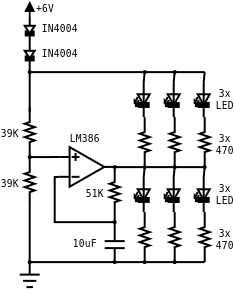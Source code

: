 <?xml version="1.0" encoding="UTF-8"?>
<dia:diagram xmlns:dia="http://www.lysator.liu.se/~alla/dia/">
  <dia:layer name="Background" visible="true">
    <dia:object type="Circuit - Op Amp" version="0" id="O0">
      <dia:attribute name="obj_pos">
        <dia:point val="4.25,-15"/>
      </dia:attribute>
      <dia:attribute name="obj_bb">
        <dia:rectangle val="4.25,-15.086;6.974,-12.933"/>
      </dia:attribute>
      <dia:attribute name="elem_corner">
        <dia:point val="4.25,-15"/>
      </dia:attribute>
      <dia:attribute name="elem_width">
        <dia:real val="2.724"/>
      </dia:attribute>
      <dia:attribute name="elem_height">
        <dia:real val="1.981"/>
      </dia:attribute>
      <dia:attribute name="show_background">
        <dia:boolean val="true"/>
      </dia:attribute>
      <dia:attribute name="flip_horizontal">
        <dia:boolean val="false"/>
      </dia:attribute>
      <dia:attribute name="flip_vertical">
        <dia:boolean val="false"/>
      </dia:attribute>
      <dia:attribute name="padding">
        <dia:real val="0.354"/>
      </dia:attribute>
    </dia:object>
    <dia:object type="Circuit - Vertical Resistor" version="0" id="O1">
      <dia:attribute name="obj_pos">
        <dia:point val="2.5,-17"/>
      </dia:attribute>
      <dia:attribute name="obj_bb">
        <dia:rectangle val="2.342,-17;3.158,-14.5"/>
      </dia:attribute>
      <dia:attribute name="elem_corner">
        <dia:point val="2.5,-17"/>
      </dia:attribute>
      <dia:attribute name="elem_width">
        <dia:real val="0.5"/>
      </dia:attribute>
      <dia:attribute name="elem_height">
        <dia:real val="2.5"/>
      </dia:attribute>
      <dia:attribute name="show_background">
        <dia:boolean val="true"/>
      </dia:attribute>
      <dia:attribute name="flip_horizontal">
        <dia:boolean val="false"/>
      </dia:attribute>
      <dia:attribute name="flip_vertical">
        <dia:boolean val="false"/>
      </dia:attribute>
      <dia:attribute name="padding">
        <dia:real val="0.354"/>
      </dia:attribute>
    </dia:object>
    <dia:object type="Circuit - Vertical Resistor" version="0" id="O2">
      <dia:attribute name="obj_pos">
        <dia:point val="2.5,-14.5"/>
      </dia:attribute>
      <dia:attribute name="obj_bb">
        <dia:rectangle val="2.342,-14.5;3.158,-12"/>
      </dia:attribute>
      <dia:attribute name="elem_corner">
        <dia:point val="2.5,-14.5"/>
      </dia:attribute>
      <dia:attribute name="elem_width">
        <dia:real val="0.5"/>
      </dia:attribute>
      <dia:attribute name="elem_height">
        <dia:real val="2.5"/>
      </dia:attribute>
      <dia:attribute name="show_background">
        <dia:boolean val="true"/>
      </dia:attribute>
      <dia:attribute name="flip_horizontal">
        <dia:boolean val="false"/>
      </dia:attribute>
      <dia:attribute name="flip_vertical">
        <dia:boolean val="false"/>
      </dia:attribute>
      <dia:attribute name="padding">
        <dia:real val="0.354"/>
      </dia:attribute>
    </dia:object>
    <dia:object type="Standard - Line" version="0" id="O3">
      <dia:attribute name="obj_pos">
        <dia:point val="2.75,-14.5"/>
      </dia:attribute>
      <dia:attribute name="obj_bb">
        <dia:rectangle val="2.7,-14.555;4.3,-14.45"/>
      </dia:attribute>
      <dia:attribute name="conn_endpoints">
        <dia:point val="2.75,-14.5"/>
        <dia:point val="4.25,-14.505"/>
      </dia:attribute>
      <dia:attribute name="numcp">
        <dia:int val="1"/>
      </dia:attribute>
      <dia:connections>
        <dia:connection handle="0" to="O1" connection="1"/>
        <dia:connection handle="1" to="O0" connection="0"/>
      </dia:connections>
    </dia:object>
    <dia:object type="Circuit - Vertical Resistor" version="0" id="O4">
      <dia:attribute name="obj_pos">
        <dia:point val="6.75,-14"/>
      </dia:attribute>
      <dia:attribute name="obj_bb">
        <dia:rectangle val="6.592,-14;7.408,-11.5"/>
      </dia:attribute>
      <dia:attribute name="elem_corner">
        <dia:point val="6.75,-14"/>
      </dia:attribute>
      <dia:attribute name="elem_width">
        <dia:real val="0.5"/>
      </dia:attribute>
      <dia:attribute name="elem_height">
        <dia:real val="2.5"/>
      </dia:attribute>
      <dia:attribute name="show_background">
        <dia:boolean val="true"/>
      </dia:attribute>
      <dia:attribute name="flip_horizontal">
        <dia:boolean val="false"/>
      </dia:attribute>
      <dia:attribute name="flip_vertical">
        <dia:boolean val="false"/>
      </dia:attribute>
      <dia:attribute name="padding">
        <dia:real val="0.354"/>
      </dia:attribute>
    </dia:object>
    <dia:object type="Standard - Line" version="0" id="O5">
      <dia:attribute name="obj_pos">
        <dia:point val="7,-11"/>
      </dia:attribute>
      <dia:attribute name="obj_bb">
        <dia:rectangle val="6.95,-11.55;7.05,-10.95"/>
      </dia:attribute>
      <dia:attribute name="conn_endpoints">
        <dia:point val="7,-11"/>
        <dia:point val="7,-11.5"/>
      </dia:attribute>
      <dia:attribute name="numcp">
        <dia:int val="1"/>
      </dia:attribute>
      <dia:connections>
        <dia:connection handle="0" to="O45" connection="0"/>
        <dia:connection handle="1" to="O4" connection="1"/>
      </dia:connections>
    </dia:object>
    <dia:object type="Circuit - Ground" version="0" id="O6">
      <dia:attribute name="obj_pos">
        <dia:point val="2.25,-9.25"/>
      </dia:attribute>
      <dia:attribute name="obj_bb">
        <dia:rectangle val="2.25,-9.25;3.25,-7.95"/>
      </dia:attribute>
      <dia:attribute name="elem_corner">
        <dia:point val="2.25,-9.25"/>
      </dia:attribute>
      <dia:attribute name="elem_width">
        <dia:real val="1"/>
      </dia:attribute>
      <dia:attribute name="elem_height">
        <dia:real val="1.25"/>
      </dia:attribute>
      <dia:attribute name="show_background">
        <dia:boolean val="true"/>
      </dia:attribute>
      <dia:attribute name="flip_horizontal">
        <dia:boolean val="false"/>
      </dia:attribute>
      <dia:attribute name="flip_vertical">
        <dia:boolean val="false"/>
      </dia:attribute>
      <dia:attribute name="padding">
        <dia:real val="0.354"/>
      </dia:attribute>
    </dia:object>
    <dia:object type="Standard - Line" version="0" id="O7">
      <dia:attribute name="obj_pos">
        <dia:point val="2.75,-9.25"/>
      </dia:attribute>
      <dia:attribute name="obj_bb">
        <dia:rectangle val="2.7,-12.05;2.8,-9.2"/>
      </dia:attribute>
      <dia:attribute name="conn_endpoints">
        <dia:point val="2.75,-9.25"/>
        <dia:point val="2.75,-12"/>
      </dia:attribute>
      <dia:attribute name="numcp">
        <dia:int val="1"/>
      </dia:attribute>
      <dia:connections>
        <dia:connection handle="0" to="O6" connection="0"/>
      </dia:connections>
    </dia:object>
    <dia:object type="Standard - Line" version="0" id="O8">
      <dia:attribute name="obj_pos">
        <dia:point val="2.75,-21.5"/>
      </dia:attribute>
      <dia:attribute name="obj_bb">
        <dia:rectangle val="2.35,-22.295;3.15,-21.455"/>
      </dia:attribute>
      <dia:attribute name="conn_endpoints">
        <dia:point val="2.75,-21.5"/>
        <dia:point val="2.75,-22.25"/>
      </dia:attribute>
      <dia:attribute name="numcp">
        <dia:int val="1"/>
      </dia:attribute>
      <dia:attribute name="line_width">
        <dia:real val="0.09"/>
      </dia:attribute>
      <dia:attribute name="end_arrow">
        <dia:enum val="3"/>
      </dia:attribute>
      <dia:attribute name="end_arrow_length">
        <dia:real val="0.4"/>
      </dia:attribute>
      <dia:attribute name="end_arrow_width">
        <dia:real val="0.4"/>
      </dia:attribute>
    </dia:object>
    <dia:object type="Standard - Text" version="0" id="O9">
      <dia:attribute name="obj_pos">
        <dia:point val="3.5,-21.75"/>
      </dia:attribute>
      <dia:attribute name="obj_bb">
        <dia:rectangle val="2.96,-22.246;4.09,-21.496"/>
      </dia:attribute>
      <dia:attribute name="text">
        <dia:composite type="text">
          <dia:attribute name="string">
            <dia:string>#+6V#</dia:string>
          </dia:attribute>
          <dia:attribute name="font">
            <dia:font name="Courier"/>
          </dia:attribute>
          <dia:attribute name="height">
            <dia:real val="0.6"/>
          </dia:attribute>
          <dia:attribute name="pos">
            <dia:point val="3.5,-21.75"/>
          </dia:attribute>
          <dia:attribute name="color">
            <dia:color val="#000000"/>
          </dia:attribute>
          <dia:attribute name="alignment">
            <dia:enum val="1"/>
          </dia:attribute>
        </dia:composite>
      </dia:attribute>
    </dia:object>
    <dia:object type="Standard - Line" version="0" id="O10">
      <dia:attribute name="obj_pos">
        <dia:point val="7,-14"/>
      </dia:attribute>
      <dia:attribute name="obj_bb">
        <dia:rectangle val="6.95,-14.05;11.55,-13.95"/>
      </dia:attribute>
      <dia:attribute name="conn_endpoints">
        <dia:point val="7,-14"/>
        <dia:point val="11.5,-14"/>
      </dia:attribute>
      <dia:attribute name="numcp">
        <dia:int val="1"/>
      </dia:attribute>
      <dia:connections>
        <dia:connection handle="0" to="O4" connection="0"/>
        <dia:connection handle="1" to="O18" connection="1"/>
      </dia:connections>
    </dia:object>
    <dia:object type="Circuit - Vertical Resistor" version="0" id="O11">
      <dia:attribute name="obj_pos">
        <dia:point val="8.25,-11.75"/>
      </dia:attribute>
      <dia:attribute name="obj_bb">
        <dia:rectangle val="8.092,-11.75;8.908,-9.25"/>
      </dia:attribute>
      <dia:attribute name="elem_corner">
        <dia:point val="8.25,-11.75"/>
      </dia:attribute>
      <dia:attribute name="elem_width">
        <dia:real val="0.5"/>
      </dia:attribute>
      <dia:attribute name="elem_height">
        <dia:real val="2.5"/>
      </dia:attribute>
      <dia:attribute name="show_background">
        <dia:boolean val="true"/>
      </dia:attribute>
      <dia:attribute name="flip_horizontal">
        <dia:boolean val="false"/>
      </dia:attribute>
      <dia:attribute name="flip_vertical">
        <dia:boolean val="false"/>
      </dia:attribute>
      <dia:attribute name="padding">
        <dia:real val="0.354"/>
      </dia:attribute>
    </dia:object>
    <dia:object type="Standard - Line" version="0" id="O12">
      <dia:attribute name="obj_pos">
        <dia:point val="2.75,-9.25"/>
      </dia:attribute>
      <dia:attribute name="obj_bb">
        <dia:rectangle val="2.7,-9.3;11.55,-9.2"/>
      </dia:attribute>
      <dia:attribute name="conn_endpoints">
        <dia:point val="2.75,-9.25"/>
        <dia:point val="11.5,-9.25"/>
      </dia:attribute>
      <dia:attribute name="numcp">
        <dia:int val="1"/>
      </dia:attribute>
      <dia:connections>
        <dia:connection handle="0" to="O6" connection="0"/>
        <dia:connection handle="1" to="O14" connection="1"/>
      </dia:connections>
    </dia:object>
    <dia:object type="Circuit - Vertical Resistor" version="0" id="O13">
      <dia:attribute name="obj_pos">
        <dia:point val="9.75,-11.75"/>
      </dia:attribute>
      <dia:attribute name="obj_bb">
        <dia:rectangle val="9.592,-11.75;10.408,-9.25"/>
      </dia:attribute>
      <dia:attribute name="elem_corner">
        <dia:point val="9.75,-11.75"/>
      </dia:attribute>
      <dia:attribute name="elem_width">
        <dia:real val="0.5"/>
      </dia:attribute>
      <dia:attribute name="elem_height">
        <dia:real val="2.5"/>
      </dia:attribute>
      <dia:attribute name="show_background">
        <dia:boolean val="true"/>
      </dia:attribute>
      <dia:attribute name="flip_horizontal">
        <dia:boolean val="false"/>
      </dia:attribute>
      <dia:attribute name="flip_vertical">
        <dia:boolean val="false"/>
      </dia:attribute>
      <dia:attribute name="padding">
        <dia:real val="0.354"/>
      </dia:attribute>
    </dia:object>
    <dia:object type="Circuit - Vertical Resistor" version="0" id="O14">
      <dia:attribute name="obj_pos">
        <dia:point val="11.25,-11.75"/>
      </dia:attribute>
      <dia:attribute name="obj_bb">
        <dia:rectangle val="11.092,-11.75;11.908,-9.25"/>
      </dia:attribute>
      <dia:attribute name="elem_corner">
        <dia:point val="11.25,-11.75"/>
      </dia:attribute>
      <dia:attribute name="elem_width">
        <dia:real val="0.5"/>
      </dia:attribute>
      <dia:attribute name="elem_height">
        <dia:real val="2.5"/>
      </dia:attribute>
      <dia:attribute name="show_background">
        <dia:boolean val="true"/>
      </dia:attribute>
      <dia:attribute name="flip_horizontal">
        <dia:boolean val="false"/>
      </dia:attribute>
      <dia:attribute name="flip_vertical">
        <dia:boolean val="false"/>
      </dia:attribute>
      <dia:attribute name="padding">
        <dia:real val="0.354"/>
      </dia:attribute>
    </dia:object>
    <dia:object type="Circuit - Vertical Led (European)" version="0" id="O15">
      <dia:attribute name="obj_pos">
        <dia:point val="8,-18.25"/>
      </dia:attribute>
      <dia:attribute name="obj_bb">
        <dia:rectangle val="7.95,-18.25;8.836,-16.5"/>
      </dia:attribute>
      <dia:attribute name="elem_corner">
        <dia:point val="8,-18.25"/>
      </dia:attribute>
      <dia:attribute name="elem_width">
        <dia:real val="0.75"/>
      </dia:attribute>
      <dia:attribute name="elem_height">
        <dia:real val="1.75"/>
      </dia:attribute>
      <dia:attribute name="show_background">
        <dia:boolean val="true"/>
      </dia:attribute>
      <dia:attribute name="flip_horizontal">
        <dia:boolean val="false"/>
      </dia:attribute>
      <dia:attribute name="flip_vertical">
        <dia:boolean val="true"/>
      </dia:attribute>
      <dia:attribute name="padding">
        <dia:real val="0.354"/>
      </dia:attribute>
    </dia:object>
    <dia:object type="Circuit - Vertical Resistor" version="0" id="O16">
      <dia:attribute name="obj_pos">
        <dia:point val="8.25,-16.5"/>
      </dia:attribute>
      <dia:attribute name="obj_bb">
        <dia:rectangle val="8.092,-16.5;8.908,-14"/>
      </dia:attribute>
      <dia:attribute name="elem_corner">
        <dia:point val="8.25,-16.5"/>
      </dia:attribute>
      <dia:attribute name="elem_width">
        <dia:real val="0.5"/>
      </dia:attribute>
      <dia:attribute name="elem_height">
        <dia:real val="2.5"/>
      </dia:attribute>
      <dia:attribute name="show_background">
        <dia:boolean val="true"/>
      </dia:attribute>
      <dia:attribute name="flip_horizontal">
        <dia:boolean val="false"/>
      </dia:attribute>
      <dia:attribute name="flip_vertical">
        <dia:boolean val="false"/>
      </dia:attribute>
      <dia:attribute name="padding">
        <dia:real val="0.354"/>
      </dia:attribute>
    </dia:object>
    <dia:object type="Circuit - Vertical Resistor" version="0" id="O17">
      <dia:attribute name="obj_pos">
        <dia:point val="9.75,-16.5"/>
      </dia:attribute>
      <dia:attribute name="obj_bb">
        <dia:rectangle val="9.592,-16.5;10.408,-14"/>
      </dia:attribute>
      <dia:attribute name="elem_corner">
        <dia:point val="9.75,-16.5"/>
      </dia:attribute>
      <dia:attribute name="elem_width">
        <dia:real val="0.5"/>
      </dia:attribute>
      <dia:attribute name="elem_height">
        <dia:real val="2.5"/>
      </dia:attribute>
      <dia:attribute name="show_background">
        <dia:boolean val="true"/>
      </dia:attribute>
      <dia:attribute name="flip_horizontal">
        <dia:boolean val="false"/>
      </dia:attribute>
      <dia:attribute name="flip_vertical">
        <dia:boolean val="false"/>
      </dia:attribute>
      <dia:attribute name="padding">
        <dia:real val="0.354"/>
      </dia:attribute>
    </dia:object>
    <dia:object type="Circuit - Vertical Resistor" version="0" id="O18">
      <dia:attribute name="obj_pos">
        <dia:point val="11.25,-16.5"/>
      </dia:attribute>
      <dia:attribute name="obj_bb">
        <dia:rectangle val="11.092,-16.5;11.908,-14"/>
      </dia:attribute>
      <dia:attribute name="elem_corner">
        <dia:point val="11.25,-16.5"/>
      </dia:attribute>
      <dia:attribute name="elem_width">
        <dia:real val="0.5"/>
      </dia:attribute>
      <dia:attribute name="elem_height">
        <dia:real val="2.5"/>
      </dia:attribute>
      <dia:attribute name="show_background">
        <dia:boolean val="true"/>
      </dia:attribute>
      <dia:attribute name="flip_horizontal">
        <dia:boolean val="false"/>
      </dia:attribute>
      <dia:attribute name="flip_vertical">
        <dia:boolean val="false"/>
      </dia:attribute>
      <dia:attribute name="padding">
        <dia:real val="0.354"/>
      </dia:attribute>
    </dia:object>
    <dia:object type="Standard - PolyLine" version="0" id="O19">
      <dia:attribute name="obj_pos">
        <dia:point val="2.75,-16.75"/>
      </dia:attribute>
      <dia:attribute name="obj_bb">
        <dia:rectangle val="2.7,-18.8;11.55,-16.7"/>
      </dia:attribute>
      <dia:attribute name="poly_points">
        <dia:point val="2.75,-16.75"/>
        <dia:point val="2.75,-18.75"/>
        <dia:point val="11.5,-18.75"/>
      </dia:attribute>
    </dia:object>
    <dia:object type="Standard - Text" version="0" id="O20">
      <dia:attribute name="obj_pos">
        <dia:point val="5.5,-15.25"/>
      </dia:attribute>
      <dia:attribute name="obj_bb">
        <dia:rectangle val="4.6,-15.746;6.45,-14.996"/>
      </dia:attribute>
      <dia:attribute name="text">
        <dia:composite type="text">
          <dia:attribute name="string">
            <dia:string>#LM386#</dia:string>
          </dia:attribute>
          <dia:attribute name="font">
            <dia:font name="Courier"/>
          </dia:attribute>
          <dia:attribute name="height">
            <dia:real val="0.6"/>
          </dia:attribute>
          <dia:attribute name="pos">
            <dia:point val="5.5,-15.25"/>
          </dia:attribute>
          <dia:attribute name="color">
            <dia:color val="#000000"/>
          </dia:attribute>
          <dia:attribute name="alignment">
            <dia:enum val="1"/>
          </dia:attribute>
        </dia:composite>
      </dia:attribute>
    </dia:object>
    <dia:object type="Standard - Text" version="0" id="O21">
      <dia:attribute name="obj_pos">
        <dia:point val="5.5,-10"/>
      </dia:attribute>
      <dia:attribute name="obj_bb">
        <dia:rectangle val="4.78,-10.496;6.27,-9.746"/>
      </dia:attribute>
      <dia:attribute name="text">
        <dia:composite type="text">
          <dia:attribute name="string">
            <dia:string>#10uF#</dia:string>
          </dia:attribute>
          <dia:attribute name="font">
            <dia:font name="Courier"/>
          </dia:attribute>
          <dia:attribute name="height">
            <dia:real val="0.6"/>
          </dia:attribute>
          <dia:attribute name="pos">
            <dia:point val="5.5,-10"/>
          </dia:attribute>
          <dia:attribute name="color">
            <dia:color val="#000000"/>
          </dia:attribute>
          <dia:attribute name="alignment">
            <dia:enum val="1"/>
          </dia:attribute>
        </dia:composite>
      </dia:attribute>
    </dia:object>
    <dia:object type="Standard - Text" version="0" id="O22">
      <dia:attribute name="obj_pos">
        <dia:point val="6,-12.5"/>
      </dia:attribute>
      <dia:attribute name="obj_bb">
        <dia:rectangle val="5.46,-12.996;6.59,-12.246"/>
      </dia:attribute>
      <dia:attribute name="text">
        <dia:composite type="text">
          <dia:attribute name="string">
            <dia:string>#51K#</dia:string>
          </dia:attribute>
          <dia:attribute name="font">
            <dia:font name="Courier"/>
          </dia:attribute>
          <dia:attribute name="height">
            <dia:real val="0.6"/>
          </dia:attribute>
          <dia:attribute name="pos">
            <dia:point val="6,-12.5"/>
          </dia:attribute>
          <dia:attribute name="color">
            <dia:color val="#000000"/>
          </dia:attribute>
          <dia:attribute name="alignment">
            <dia:enum val="1"/>
          </dia:attribute>
        </dia:composite>
      </dia:attribute>
    </dia:object>
    <dia:object type="Standard - Text" version="0" id="O23">
      <dia:attribute name="obj_pos">
        <dia:point val="1.75,-15.5"/>
      </dia:attribute>
      <dia:attribute name="obj_bb">
        <dia:rectangle val="1.21,-15.996;2.34,-15.246"/>
      </dia:attribute>
      <dia:attribute name="text">
        <dia:composite type="text">
          <dia:attribute name="string">
            <dia:string>#39K#</dia:string>
          </dia:attribute>
          <dia:attribute name="font">
            <dia:font name="Courier"/>
          </dia:attribute>
          <dia:attribute name="height">
            <dia:real val="0.6"/>
          </dia:attribute>
          <dia:attribute name="pos">
            <dia:point val="1.75,-15.5"/>
          </dia:attribute>
          <dia:attribute name="color">
            <dia:color val="#000000"/>
          </dia:attribute>
          <dia:attribute name="alignment">
            <dia:enum val="1"/>
          </dia:attribute>
        </dia:composite>
      </dia:attribute>
    </dia:object>
    <dia:object type="Standard - Text" version="0" id="O24">
      <dia:attribute name="obj_pos">
        <dia:point val="1.75,-13"/>
      </dia:attribute>
      <dia:attribute name="obj_bb">
        <dia:rectangle val="1.21,-13.496;2.34,-12.746"/>
      </dia:attribute>
      <dia:attribute name="text">
        <dia:composite type="text">
          <dia:attribute name="string">
            <dia:string>#39K#</dia:string>
          </dia:attribute>
          <dia:attribute name="font">
            <dia:font name="Courier"/>
          </dia:attribute>
          <dia:attribute name="height">
            <dia:real val="0.6"/>
          </dia:attribute>
          <dia:attribute name="pos">
            <dia:point val="1.75,-13"/>
          </dia:attribute>
          <dia:attribute name="color">
            <dia:color val="#000000"/>
          </dia:attribute>
          <dia:attribute name="alignment">
            <dia:enum val="1"/>
          </dia:attribute>
        </dia:composite>
      </dia:attribute>
    </dia:object>
    <dia:object type="Standard - Text" version="0" id="O25">
      <dia:attribute name="obj_pos">
        <dia:point val="12.5,-10.5"/>
      </dia:attribute>
      <dia:attribute name="obj_bb">
        <dia:rectangle val="11.96,-10.996;13.09,-9.646"/>
      </dia:attribute>
      <dia:attribute name="text">
        <dia:composite type="text">
          <dia:attribute name="string">
            <dia:string>#3x
470#</dia:string>
          </dia:attribute>
          <dia:attribute name="font">
            <dia:font name="Courier"/>
          </dia:attribute>
          <dia:attribute name="height">
            <dia:real val="0.6"/>
          </dia:attribute>
          <dia:attribute name="pos">
            <dia:point val="12.5,-10.5"/>
          </dia:attribute>
          <dia:attribute name="color">
            <dia:color val="#000000"/>
          </dia:attribute>
          <dia:attribute name="alignment">
            <dia:enum val="1"/>
          </dia:attribute>
        </dia:composite>
      </dia:attribute>
    </dia:object>
    <dia:object type="Standard - Text" version="0" id="O26">
      <dia:attribute name="obj_pos">
        <dia:point val="12.5,-17.5"/>
      </dia:attribute>
      <dia:attribute name="obj_bb">
        <dia:rectangle val="11.91,-17.996;13.04,-16.646"/>
      </dia:attribute>
      <dia:attribute name="text">
        <dia:composite type="text">
          <dia:attribute name="string">
            <dia:string>#3x
LED#</dia:string>
          </dia:attribute>
          <dia:attribute name="font">
            <dia:font name="Courier"/>
          </dia:attribute>
          <dia:attribute name="height">
            <dia:real val="0.6"/>
          </dia:attribute>
          <dia:attribute name="pos">
            <dia:point val="12.5,-17.5"/>
          </dia:attribute>
          <dia:attribute name="color">
            <dia:color val="#000000"/>
          </dia:attribute>
          <dia:attribute name="alignment">
            <dia:enum val="1"/>
          </dia:attribute>
        </dia:composite>
      </dia:attribute>
    </dia:object>
    <dia:object type="Standard - Text" version="0" id="O27">
      <dia:attribute name="obj_pos">
        <dia:point val="12.5,-12.75"/>
      </dia:attribute>
      <dia:attribute name="obj_bb">
        <dia:rectangle val="11.91,-13.246;13.04,-11.896"/>
      </dia:attribute>
      <dia:attribute name="text">
        <dia:composite type="text">
          <dia:attribute name="string">
            <dia:string>#3x
LED#</dia:string>
          </dia:attribute>
          <dia:attribute name="font">
            <dia:font name="Courier"/>
          </dia:attribute>
          <dia:attribute name="height">
            <dia:real val="0.6"/>
          </dia:attribute>
          <dia:attribute name="pos">
            <dia:point val="12.5,-12.75"/>
          </dia:attribute>
          <dia:attribute name="color">
            <dia:color val="#000000"/>
          </dia:attribute>
          <dia:attribute name="alignment">
            <dia:enum val="1"/>
          </dia:attribute>
        </dia:composite>
      </dia:attribute>
    </dia:object>
    <dia:object type="Standard - PolyLine" version="0" id="O28">
      <dia:attribute name="obj_pos">
        <dia:point val="7,-11.25"/>
      </dia:attribute>
      <dia:attribute name="obj_bb">
        <dia:rectangle val="3.95,-13.567;7.05,-11.2"/>
      </dia:attribute>
      <dia:attribute name="poly_points">
        <dia:point val="7,-11.25"/>
        <dia:point val="4,-11.25"/>
        <dia:point val="4,-13.5"/>
        <dia:point val="4.25,-13.514"/>
      </dia:attribute>
      <dia:connections>
        <dia:connection handle="0" to="O5" connection="0"/>
        <dia:connection handle="3" to="O0" connection="1"/>
      </dia:connections>
    </dia:object>
    <dia:object type="Standard - Text" version="0" id="O29">
      <dia:attribute name="obj_pos">
        <dia:point val="12.5,-15.25"/>
      </dia:attribute>
      <dia:attribute name="obj_bb">
        <dia:rectangle val="11.96,-15.746;13.09,-14.396"/>
      </dia:attribute>
      <dia:attribute name="text">
        <dia:composite type="text">
          <dia:attribute name="string">
            <dia:string>#3x
470#</dia:string>
          </dia:attribute>
          <dia:attribute name="font">
            <dia:font name="Courier"/>
          </dia:attribute>
          <dia:attribute name="height">
            <dia:real val="0.6"/>
          </dia:attribute>
          <dia:attribute name="pos">
            <dia:point val="12.5,-15.25"/>
          </dia:attribute>
          <dia:attribute name="color">
            <dia:color val="#000000"/>
          </dia:attribute>
          <dia:attribute name="alignment">
            <dia:enum val="1"/>
          </dia:attribute>
        </dia:composite>
      </dia:attribute>
    </dia:object>
    <dia:object type="Circuit - Vertical Diode" version="0" id="O30">
      <dia:attribute name="obj_pos">
        <dia:point val="2.5,-21.5"/>
      </dia:attribute>
      <dia:attribute name="obj_bb">
        <dia:rectangle val="2.407,-21.5;3.093,-20.25"/>
      </dia:attribute>
      <dia:attribute name="elem_corner">
        <dia:point val="2.5,-21.5"/>
      </dia:attribute>
      <dia:attribute name="elem_width">
        <dia:real val="0.5"/>
      </dia:attribute>
      <dia:attribute name="elem_height">
        <dia:real val="1.25"/>
      </dia:attribute>
      <dia:attribute name="border_width">
        <dia:real val="0.1"/>
      </dia:attribute>
      <dia:attribute name="show_background">
        <dia:boolean val="true"/>
      </dia:attribute>
      <dia:attribute name="flip_horizontal">
        <dia:boolean val="false"/>
      </dia:attribute>
      <dia:attribute name="flip_vertical">
        <dia:boolean val="true"/>
      </dia:attribute>
      <dia:attribute name="padding">
        <dia:real val="0.354"/>
      </dia:attribute>
    </dia:object>
    <dia:object type="Circuit - Vertical Diode" version="0" id="O31">
      <dia:attribute name="obj_pos">
        <dia:point val="2.5,-20.25"/>
      </dia:attribute>
      <dia:attribute name="obj_bb">
        <dia:rectangle val="2.407,-20.25;3.093,-19"/>
      </dia:attribute>
      <dia:attribute name="elem_corner">
        <dia:point val="2.5,-20.25"/>
      </dia:attribute>
      <dia:attribute name="elem_width">
        <dia:real val="0.5"/>
      </dia:attribute>
      <dia:attribute name="elem_height">
        <dia:real val="1.25"/>
      </dia:attribute>
      <dia:attribute name="border_width">
        <dia:real val="0.1"/>
      </dia:attribute>
      <dia:attribute name="show_background">
        <dia:boolean val="true"/>
      </dia:attribute>
      <dia:attribute name="flip_horizontal">
        <dia:boolean val="false"/>
      </dia:attribute>
      <dia:attribute name="flip_vertical">
        <dia:boolean val="true"/>
      </dia:attribute>
      <dia:attribute name="padding">
        <dia:real val="0.354"/>
      </dia:attribute>
    </dia:object>
    <dia:object type="Standard - Line" version="0" id="O32">
      <dia:attribute name="obj_pos">
        <dia:point val="8.45,-18.25"/>
      </dia:attribute>
      <dia:attribute name="obj_bb">
        <dia:rectangle val="8.395,-18.805;8.555,-18.195"/>
      </dia:attribute>
      <dia:attribute name="conn_endpoints">
        <dia:point val="8.45,-18.25"/>
        <dia:point val="8.5,-18.75"/>
      </dia:attribute>
      <dia:attribute name="numcp">
        <dia:int val="1"/>
      </dia:attribute>
      <dia:connections>
        <dia:connection handle="0" to="O15" connection="1"/>
      </dia:connections>
    </dia:object>
    <dia:object type="Circuit - Vertical Led (European)" version="0" id="O33">
      <dia:attribute name="obj_pos">
        <dia:point val="9.5,-18.25"/>
      </dia:attribute>
      <dia:attribute name="obj_bb">
        <dia:rectangle val="9.45,-18.25;10.335,-16.5"/>
      </dia:attribute>
      <dia:attribute name="elem_corner">
        <dia:point val="9.5,-18.25"/>
      </dia:attribute>
      <dia:attribute name="elem_width">
        <dia:real val="0.75"/>
      </dia:attribute>
      <dia:attribute name="elem_height">
        <dia:real val="1.75"/>
      </dia:attribute>
      <dia:attribute name="show_background">
        <dia:boolean val="true"/>
      </dia:attribute>
      <dia:attribute name="flip_horizontal">
        <dia:boolean val="false"/>
      </dia:attribute>
      <dia:attribute name="flip_vertical">
        <dia:boolean val="true"/>
      </dia:attribute>
      <dia:attribute name="padding">
        <dia:real val="0.354"/>
      </dia:attribute>
    </dia:object>
    <dia:object type="Standard - Line" version="0" id="O34">
      <dia:attribute name="obj_pos">
        <dia:point val="9.95,-18.25"/>
      </dia:attribute>
      <dia:attribute name="obj_bb">
        <dia:rectangle val="9.895,-18.805;10.055,-18.195"/>
      </dia:attribute>
      <dia:attribute name="conn_endpoints">
        <dia:point val="9.95,-18.25"/>
        <dia:point val="10,-18.75"/>
      </dia:attribute>
      <dia:attribute name="numcp">
        <dia:int val="1"/>
      </dia:attribute>
      <dia:connections>
        <dia:connection handle="0" to="O33" connection="1"/>
      </dia:connections>
    </dia:object>
    <dia:object type="Circuit - Vertical Led (European)" version="0" id="O35">
      <dia:attribute name="obj_pos">
        <dia:point val="11,-18.25"/>
      </dia:attribute>
      <dia:attribute name="obj_bb">
        <dia:rectangle val="10.95,-18.25;11.835,-16.5"/>
      </dia:attribute>
      <dia:attribute name="elem_corner">
        <dia:point val="11,-18.25"/>
      </dia:attribute>
      <dia:attribute name="elem_width">
        <dia:real val="0.75"/>
      </dia:attribute>
      <dia:attribute name="elem_height">
        <dia:real val="1.75"/>
      </dia:attribute>
      <dia:attribute name="show_background">
        <dia:boolean val="true"/>
      </dia:attribute>
      <dia:attribute name="flip_horizontal">
        <dia:boolean val="false"/>
      </dia:attribute>
      <dia:attribute name="flip_vertical">
        <dia:boolean val="true"/>
      </dia:attribute>
      <dia:attribute name="padding">
        <dia:real val="0.354"/>
      </dia:attribute>
    </dia:object>
    <dia:object type="Standard - Line" version="0" id="O36">
      <dia:attribute name="obj_pos">
        <dia:point val="11.45,-18.25"/>
      </dia:attribute>
      <dia:attribute name="obj_bb">
        <dia:rectangle val="11.395,-18.805;11.555,-18.195"/>
      </dia:attribute>
      <dia:attribute name="conn_endpoints">
        <dia:point val="11.45,-18.25"/>
        <dia:point val="11.5,-18.75"/>
      </dia:attribute>
      <dia:attribute name="numcp">
        <dia:int val="1"/>
      </dia:attribute>
      <dia:connections>
        <dia:connection handle="0" to="O35" connection="1"/>
      </dia:connections>
    </dia:object>
    <dia:object type="Circuit - Vertical Led (European)" version="0" id="O37">
      <dia:attribute name="obj_pos">
        <dia:point val="8,-13.5"/>
      </dia:attribute>
      <dia:attribute name="obj_bb">
        <dia:rectangle val="7.95,-13.5;8.836,-11.75"/>
      </dia:attribute>
      <dia:attribute name="elem_corner">
        <dia:point val="8,-13.5"/>
      </dia:attribute>
      <dia:attribute name="elem_width">
        <dia:real val="0.75"/>
      </dia:attribute>
      <dia:attribute name="elem_height">
        <dia:real val="1.75"/>
      </dia:attribute>
      <dia:attribute name="show_background">
        <dia:boolean val="true"/>
      </dia:attribute>
      <dia:attribute name="flip_horizontal">
        <dia:boolean val="false"/>
      </dia:attribute>
      <dia:attribute name="flip_vertical">
        <dia:boolean val="true"/>
      </dia:attribute>
      <dia:attribute name="padding">
        <dia:real val="0.354"/>
      </dia:attribute>
    </dia:object>
    <dia:object type="Standard - Line" version="0" id="O38">
      <dia:attribute name="obj_pos">
        <dia:point val="8.45,-13.5"/>
      </dia:attribute>
      <dia:attribute name="obj_bb">
        <dia:rectangle val="8.395,-14.055;8.555,-13.445"/>
      </dia:attribute>
      <dia:attribute name="conn_endpoints">
        <dia:point val="8.45,-13.5"/>
        <dia:point val="8.5,-14"/>
      </dia:attribute>
      <dia:attribute name="numcp">
        <dia:int val="1"/>
      </dia:attribute>
      <dia:connections>
        <dia:connection handle="0" to="O37" connection="1"/>
        <dia:connection handle="1" to="O16" connection="1"/>
      </dia:connections>
    </dia:object>
    <dia:object type="Circuit - Vertical Led (European)" version="0" id="O39">
      <dia:attribute name="obj_pos">
        <dia:point val="9.5,-13.5"/>
      </dia:attribute>
      <dia:attribute name="obj_bb">
        <dia:rectangle val="9.45,-13.5;10.335,-11.75"/>
      </dia:attribute>
      <dia:attribute name="elem_corner">
        <dia:point val="9.5,-13.5"/>
      </dia:attribute>
      <dia:attribute name="elem_width">
        <dia:real val="0.75"/>
      </dia:attribute>
      <dia:attribute name="elem_height">
        <dia:real val="1.75"/>
      </dia:attribute>
      <dia:attribute name="show_background">
        <dia:boolean val="true"/>
      </dia:attribute>
      <dia:attribute name="flip_horizontal">
        <dia:boolean val="false"/>
      </dia:attribute>
      <dia:attribute name="flip_vertical">
        <dia:boolean val="true"/>
      </dia:attribute>
      <dia:attribute name="padding">
        <dia:real val="0.354"/>
      </dia:attribute>
    </dia:object>
    <dia:object type="Standard - Line" version="0" id="O40">
      <dia:attribute name="obj_pos">
        <dia:point val="9.95,-13.5"/>
      </dia:attribute>
      <dia:attribute name="obj_bb">
        <dia:rectangle val="9.895,-14.055;10.055,-13.445"/>
      </dia:attribute>
      <dia:attribute name="conn_endpoints">
        <dia:point val="9.95,-13.5"/>
        <dia:point val="10,-14"/>
      </dia:attribute>
      <dia:attribute name="numcp">
        <dia:int val="1"/>
      </dia:attribute>
      <dia:connections>
        <dia:connection handle="0" to="O39" connection="1"/>
        <dia:connection handle="1" to="O17" connection="1"/>
      </dia:connections>
    </dia:object>
    <dia:object type="Circuit - Vertical Led (European)" version="0" id="O41">
      <dia:attribute name="obj_pos">
        <dia:point val="11,-13.5"/>
      </dia:attribute>
      <dia:attribute name="obj_bb">
        <dia:rectangle val="10.95,-13.5;11.835,-11.75"/>
      </dia:attribute>
      <dia:attribute name="elem_corner">
        <dia:point val="11,-13.5"/>
      </dia:attribute>
      <dia:attribute name="elem_width">
        <dia:real val="0.75"/>
      </dia:attribute>
      <dia:attribute name="elem_height">
        <dia:real val="1.75"/>
      </dia:attribute>
      <dia:attribute name="show_background">
        <dia:boolean val="true"/>
      </dia:attribute>
      <dia:attribute name="flip_horizontal">
        <dia:boolean val="false"/>
      </dia:attribute>
      <dia:attribute name="flip_vertical">
        <dia:boolean val="true"/>
      </dia:attribute>
      <dia:attribute name="padding">
        <dia:real val="0.354"/>
      </dia:attribute>
    </dia:object>
    <dia:object type="Standard - Line" version="0" id="O42">
      <dia:attribute name="obj_pos">
        <dia:point val="11.45,-13.5"/>
      </dia:attribute>
      <dia:attribute name="obj_bb">
        <dia:rectangle val="11.395,-14.055;11.555,-13.445"/>
      </dia:attribute>
      <dia:attribute name="conn_endpoints">
        <dia:point val="11.45,-13.5"/>
        <dia:point val="11.5,-14"/>
      </dia:attribute>
      <dia:attribute name="numcp">
        <dia:int val="1"/>
      </dia:attribute>
      <dia:connections>
        <dia:connection handle="0" to="O41" connection="1"/>
        <dia:connection handle="1" to="O18" connection="1"/>
      </dia:connections>
    </dia:object>
    <dia:object type="Standard - Line" version="0" id="O43">
      <dia:attribute name="obj_pos">
        <dia:point val="2.75,-18.75"/>
      </dia:attribute>
      <dia:attribute name="obj_bb">
        <dia:rectangle val="2.7,-19.05;2.8,-18.7"/>
      </dia:attribute>
      <dia:attribute name="conn_endpoints">
        <dia:point val="2.75,-18.75"/>
        <dia:point val="2.75,-19"/>
      </dia:attribute>
      <dia:attribute name="numcp">
        <dia:int val="1"/>
      </dia:attribute>
      <dia:connections>
        <dia:connection handle="1" to="O31" connection="0"/>
      </dia:connections>
    </dia:object>
    <dia:object type="Standard - Text" version="0" id="O44">
      <dia:attribute name="obj_pos">
        <dia:point val="4.25,-20.75"/>
      </dia:attribute>
      <dia:attribute name="obj_bb">
        <dia:rectangle val="3.171,-21.246;5.38,-20.496"/>
      </dia:attribute>
      <dia:attribute name="text">
        <dia:composite type="text">
          <dia:attribute name="string">
            <dia:string>#IN4004#</dia:string>
          </dia:attribute>
          <dia:attribute name="font">
            <dia:font name="Courier"/>
          </dia:attribute>
          <dia:attribute name="height">
            <dia:real val="0.6"/>
          </dia:attribute>
          <dia:attribute name="pos">
            <dia:point val="4.25,-20.75"/>
          </dia:attribute>
          <dia:attribute name="color">
            <dia:color val="#000000"/>
          </dia:attribute>
          <dia:attribute name="alignment">
            <dia:enum val="1"/>
          </dia:attribute>
        </dia:composite>
      </dia:attribute>
    </dia:object>
    <dia:object type="Circuit - Vertical Capacitor" version="0" id="O45">
      <dia:attribute name="obj_pos">
        <dia:point val="6.5,-11"/>
      </dia:attribute>
      <dia:attribute name="obj_bb">
        <dia:rectangle val="6.5,-11;7.5,-9.25"/>
      </dia:attribute>
      <dia:attribute name="elem_corner">
        <dia:point val="6.5,-11"/>
      </dia:attribute>
      <dia:attribute name="elem_width">
        <dia:real val="1"/>
      </dia:attribute>
      <dia:attribute name="elem_height">
        <dia:real val="1.75"/>
      </dia:attribute>
      <dia:attribute name="show_background">
        <dia:boolean val="true"/>
      </dia:attribute>
      <dia:attribute name="flip_horizontal">
        <dia:boolean val="false"/>
      </dia:attribute>
      <dia:attribute name="flip_vertical">
        <dia:boolean val="false"/>
      </dia:attribute>
      <dia:attribute name="padding">
        <dia:real val="0.354"/>
      </dia:attribute>
    </dia:object>
    <dia:object type="Standard - Text" version="0" id="O46">
      <dia:attribute name="obj_pos">
        <dia:point val="4.25,-19.5"/>
      </dia:attribute>
      <dia:attribute name="obj_bb">
        <dia:rectangle val="3.171,-19.996;5.38,-19.246"/>
      </dia:attribute>
      <dia:attribute name="text">
        <dia:composite type="text">
          <dia:attribute name="string">
            <dia:string>#IN4004#</dia:string>
          </dia:attribute>
          <dia:attribute name="font">
            <dia:font name="Courier"/>
          </dia:attribute>
          <dia:attribute name="height">
            <dia:real val="0.6"/>
          </dia:attribute>
          <dia:attribute name="pos">
            <dia:point val="4.25,-19.5"/>
          </dia:attribute>
          <dia:attribute name="color">
            <dia:color val="#000000"/>
          </dia:attribute>
          <dia:attribute name="alignment">
            <dia:enum val="1"/>
          </dia:attribute>
        </dia:composite>
      </dia:attribute>
    </dia:object>
    <dia:object type="Electric - connpoint" version="0" id="O47">
      <dia:attribute name="obj_pos">
        <dia:point val="1.75,-19.75"/>
      </dia:attribute>
      <dia:attribute name="obj_bb">
        <dia:rectangle val="1.715,-19.785;3.785,-17.715"/>
      </dia:attribute>
      <dia:attribute name="elem_corner">
        <dia:point val="1.75,-19.75"/>
      </dia:attribute>
      <dia:attribute name="elem_width">
        <dia:real val="2"/>
      </dia:attribute>
      <dia:attribute name="elem_height">
        <dia:real val="2"/>
      </dia:attribute>
      <dia:attribute name="show_background">
        <dia:boolean val="true"/>
      </dia:attribute>
      <dia:attribute name="flip_horizontal">
        <dia:boolean val="false"/>
      </dia:attribute>
      <dia:attribute name="flip_vertical">
        <dia:boolean val="false"/>
      </dia:attribute>
      <dia:attribute name="padding">
        <dia:real val="0.354"/>
      </dia:attribute>
    </dia:object>
    <dia:object type="Electric - connpoint" version="0" id="O48">
      <dia:attribute name="obj_pos">
        <dia:point val="7.5,-19.75"/>
      </dia:attribute>
      <dia:attribute name="obj_bb">
        <dia:rectangle val="7.465,-19.785;9.535,-17.715"/>
      </dia:attribute>
      <dia:attribute name="elem_corner">
        <dia:point val="7.5,-19.75"/>
      </dia:attribute>
      <dia:attribute name="elem_width">
        <dia:real val="2"/>
      </dia:attribute>
      <dia:attribute name="elem_height">
        <dia:real val="2"/>
      </dia:attribute>
      <dia:attribute name="show_background">
        <dia:boolean val="true"/>
      </dia:attribute>
      <dia:attribute name="flip_horizontal">
        <dia:boolean val="false"/>
      </dia:attribute>
      <dia:attribute name="flip_vertical">
        <dia:boolean val="false"/>
      </dia:attribute>
      <dia:attribute name="padding">
        <dia:real val="0.354"/>
      </dia:attribute>
    </dia:object>
    <dia:object type="Electric - connpoint" version="0" id="O49">
      <dia:attribute name="obj_pos">
        <dia:point val="9,-19.75"/>
      </dia:attribute>
      <dia:attribute name="obj_bb">
        <dia:rectangle val="8.965,-19.785;11.035,-17.715"/>
      </dia:attribute>
      <dia:attribute name="elem_corner">
        <dia:point val="9,-19.75"/>
      </dia:attribute>
      <dia:attribute name="elem_width">
        <dia:real val="2"/>
      </dia:attribute>
      <dia:attribute name="elem_height">
        <dia:real val="2"/>
      </dia:attribute>
      <dia:attribute name="show_background">
        <dia:boolean val="true"/>
      </dia:attribute>
      <dia:attribute name="flip_horizontal">
        <dia:boolean val="false"/>
      </dia:attribute>
      <dia:attribute name="flip_vertical">
        <dia:boolean val="false"/>
      </dia:attribute>
      <dia:attribute name="padding">
        <dia:real val="0.354"/>
      </dia:attribute>
    </dia:object>
    <dia:object type="Electric - connpoint" version="0" id="O50">
      <dia:attribute name="obj_pos">
        <dia:point val="6,-15"/>
      </dia:attribute>
      <dia:attribute name="obj_bb">
        <dia:rectangle val="5.965,-15.035;8.035,-12.965"/>
      </dia:attribute>
      <dia:attribute name="elem_corner">
        <dia:point val="6,-15"/>
      </dia:attribute>
      <dia:attribute name="elem_width">
        <dia:real val="2"/>
      </dia:attribute>
      <dia:attribute name="elem_height">
        <dia:real val="2"/>
      </dia:attribute>
      <dia:attribute name="show_background">
        <dia:boolean val="true"/>
      </dia:attribute>
      <dia:attribute name="flip_horizontal">
        <dia:boolean val="false"/>
      </dia:attribute>
      <dia:attribute name="flip_vertical">
        <dia:boolean val="false"/>
      </dia:attribute>
      <dia:attribute name="padding">
        <dia:real val="0.354"/>
      </dia:attribute>
    </dia:object>
    <dia:object type="Electric - connpoint" version="0" id="O51">
      <dia:attribute name="obj_pos">
        <dia:point val="1.75,-15.5"/>
      </dia:attribute>
      <dia:attribute name="obj_bb">
        <dia:rectangle val="1.715,-15.535;3.785,-13.465"/>
      </dia:attribute>
      <dia:attribute name="elem_corner">
        <dia:point val="1.75,-15.5"/>
      </dia:attribute>
      <dia:attribute name="elem_width">
        <dia:real val="2"/>
      </dia:attribute>
      <dia:attribute name="elem_height">
        <dia:real val="2"/>
      </dia:attribute>
      <dia:attribute name="show_background">
        <dia:boolean val="true"/>
      </dia:attribute>
      <dia:attribute name="flip_horizontal">
        <dia:boolean val="false"/>
      </dia:attribute>
      <dia:attribute name="flip_vertical">
        <dia:boolean val="false"/>
      </dia:attribute>
      <dia:attribute name="padding">
        <dia:real val="0.354"/>
      </dia:attribute>
    </dia:object>
    <dia:object type="Electric - connpoint" version="0" id="O52">
      <dia:attribute name="obj_pos">
        <dia:point val="6,-12.25"/>
      </dia:attribute>
      <dia:attribute name="obj_bb">
        <dia:rectangle val="5.965,-12.285;8.035,-10.215"/>
      </dia:attribute>
      <dia:attribute name="elem_corner">
        <dia:point val="6,-12.25"/>
      </dia:attribute>
      <dia:attribute name="elem_width">
        <dia:real val="2"/>
      </dia:attribute>
      <dia:attribute name="elem_height">
        <dia:real val="2"/>
      </dia:attribute>
      <dia:attribute name="show_background">
        <dia:boolean val="true"/>
      </dia:attribute>
      <dia:attribute name="flip_horizontal">
        <dia:boolean val="false"/>
      </dia:attribute>
      <dia:attribute name="flip_vertical">
        <dia:boolean val="false"/>
      </dia:attribute>
      <dia:attribute name="padding">
        <dia:real val="0.354"/>
      </dia:attribute>
    </dia:object>
    <dia:object type="Electric - connpoint" version="0" id="O53">
      <dia:attribute name="obj_pos">
        <dia:point val="1.75,-10.25"/>
      </dia:attribute>
      <dia:attribute name="obj_bb">
        <dia:rectangle val="1.715,-10.285;3.785,-8.215"/>
      </dia:attribute>
      <dia:attribute name="elem_corner">
        <dia:point val="1.75,-10.25"/>
      </dia:attribute>
      <dia:attribute name="elem_width">
        <dia:real val="2"/>
      </dia:attribute>
      <dia:attribute name="elem_height">
        <dia:real val="2"/>
      </dia:attribute>
      <dia:attribute name="show_background">
        <dia:boolean val="true"/>
      </dia:attribute>
      <dia:attribute name="flip_horizontal">
        <dia:boolean val="false"/>
      </dia:attribute>
      <dia:attribute name="flip_vertical">
        <dia:boolean val="false"/>
      </dia:attribute>
      <dia:attribute name="padding">
        <dia:real val="0.354"/>
      </dia:attribute>
    </dia:object>
    <dia:object type="Electric - connpoint" version="0" id="O54">
      <dia:attribute name="obj_pos">
        <dia:point val="6,-10.25"/>
      </dia:attribute>
      <dia:attribute name="obj_bb">
        <dia:rectangle val="5.965,-10.285;8.035,-8.215"/>
      </dia:attribute>
      <dia:attribute name="elem_corner">
        <dia:point val="6,-10.25"/>
      </dia:attribute>
      <dia:attribute name="elem_width">
        <dia:real val="2"/>
      </dia:attribute>
      <dia:attribute name="elem_height">
        <dia:real val="2"/>
      </dia:attribute>
      <dia:attribute name="show_background">
        <dia:boolean val="true"/>
      </dia:attribute>
      <dia:attribute name="flip_horizontal">
        <dia:boolean val="false"/>
      </dia:attribute>
      <dia:attribute name="flip_vertical">
        <dia:boolean val="false"/>
      </dia:attribute>
      <dia:attribute name="padding">
        <dia:real val="0.354"/>
      </dia:attribute>
    </dia:object>
    <dia:object type="Electric - connpoint" version="0" id="O55">
      <dia:attribute name="obj_pos">
        <dia:point val="7.5,-15"/>
      </dia:attribute>
      <dia:attribute name="obj_bb">
        <dia:rectangle val="7.465,-15.035;9.535,-12.965"/>
      </dia:attribute>
      <dia:attribute name="elem_corner">
        <dia:point val="7.5,-15"/>
      </dia:attribute>
      <dia:attribute name="elem_width">
        <dia:real val="2"/>
      </dia:attribute>
      <dia:attribute name="elem_height">
        <dia:real val="2"/>
      </dia:attribute>
      <dia:attribute name="show_background">
        <dia:boolean val="true"/>
      </dia:attribute>
      <dia:attribute name="flip_horizontal">
        <dia:boolean val="false"/>
      </dia:attribute>
      <dia:attribute name="flip_vertical">
        <dia:boolean val="false"/>
      </dia:attribute>
      <dia:attribute name="padding">
        <dia:real val="0.354"/>
      </dia:attribute>
    </dia:object>
    <dia:object type="Electric - connpoint" version="0" id="O56">
      <dia:attribute name="obj_pos">
        <dia:point val="9,-15"/>
      </dia:attribute>
      <dia:attribute name="obj_bb">
        <dia:rectangle val="8.965,-15.035;11.035,-12.965"/>
      </dia:attribute>
      <dia:attribute name="elem_corner">
        <dia:point val="9,-15"/>
      </dia:attribute>
      <dia:attribute name="elem_width">
        <dia:real val="2"/>
      </dia:attribute>
      <dia:attribute name="elem_height">
        <dia:real val="2"/>
      </dia:attribute>
      <dia:attribute name="show_background">
        <dia:boolean val="true"/>
      </dia:attribute>
      <dia:attribute name="flip_horizontal">
        <dia:boolean val="false"/>
      </dia:attribute>
      <dia:attribute name="flip_vertical">
        <dia:boolean val="false"/>
      </dia:attribute>
      <dia:attribute name="padding">
        <dia:real val="0.354"/>
      </dia:attribute>
    </dia:object>
    <dia:object type="Electric - connpoint" version="0" id="O57">
      <dia:attribute name="obj_pos">
        <dia:point val="10.5,-15"/>
      </dia:attribute>
      <dia:attribute name="obj_bb">
        <dia:rectangle val="10.465,-15.035;12.535,-12.965"/>
      </dia:attribute>
      <dia:attribute name="elem_corner">
        <dia:point val="10.5,-15"/>
      </dia:attribute>
      <dia:attribute name="elem_width">
        <dia:real val="2"/>
      </dia:attribute>
      <dia:attribute name="elem_height">
        <dia:real val="2"/>
      </dia:attribute>
      <dia:attribute name="show_background">
        <dia:boolean val="true"/>
      </dia:attribute>
      <dia:attribute name="flip_horizontal">
        <dia:boolean val="false"/>
      </dia:attribute>
      <dia:attribute name="flip_vertical">
        <dia:boolean val="false"/>
      </dia:attribute>
      <dia:attribute name="padding">
        <dia:real val="0.354"/>
      </dia:attribute>
    </dia:object>
    <dia:object type="Electric - connpoint" version="0" id="O58">
      <dia:attribute name="obj_pos">
        <dia:point val="9,-10.25"/>
      </dia:attribute>
      <dia:attribute name="obj_bb">
        <dia:rectangle val="8.965,-10.285;11.035,-8.215"/>
      </dia:attribute>
      <dia:attribute name="elem_corner">
        <dia:point val="9,-10.25"/>
      </dia:attribute>
      <dia:attribute name="elem_width">
        <dia:real val="2"/>
      </dia:attribute>
      <dia:attribute name="elem_height">
        <dia:real val="2"/>
      </dia:attribute>
      <dia:attribute name="show_background">
        <dia:boolean val="true"/>
      </dia:attribute>
      <dia:attribute name="flip_horizontal">
        <dia:boolean val="false"/>
      </dia:attribute>
      <dia:attribute name="flip_vertical">
        <dia:boolean val="false"/>
      </dia:attribute>
      <dia:attribute name="padding">
        <dia:real val="0.354"/>
      </dia:attribute>
    </dia:object>
    <dia:object type="Electric - connpoint" version="0" id="O59">
      <dia:attribute name="obj_pos">
        <dia:point val="7.5,-10.25"/>
      </dia:attribute>
      <dia:attribute name="obj_bb">
        <dia:rectangle val="7.465,-10.285;9.535,-8.215"/>
      </dia:attribute>
      <dia:attribute name="elem_corner">
        <dia:point val="7.5,-10.25"/>
      </dia:attribute>
      <dia:attribute name="elem_width">
        <dia:real val="2"/>
      </dia:attribute>
      <dia:attribute name="elem_height">
        <dia:real val="2"/>
      </dia:attribute>
      <dia:attribute name="show_background">
        <dia:boolean val="true"/>
      </dia:attribute>
      <dia:attribute name="flip_horizontal">
        <dia:boolean val="false"/>
      </dia:attribute>
      <dia:attribute name="flip_vertical">
        <dia:boolean val="false"/>
      </dia:attribute>
      <dia:attribute name="padding">
        <dia:real val="0.354"/>
      </dia:attribute>
    </dia:object>
  </dia:layer>
</dia:diagram>

